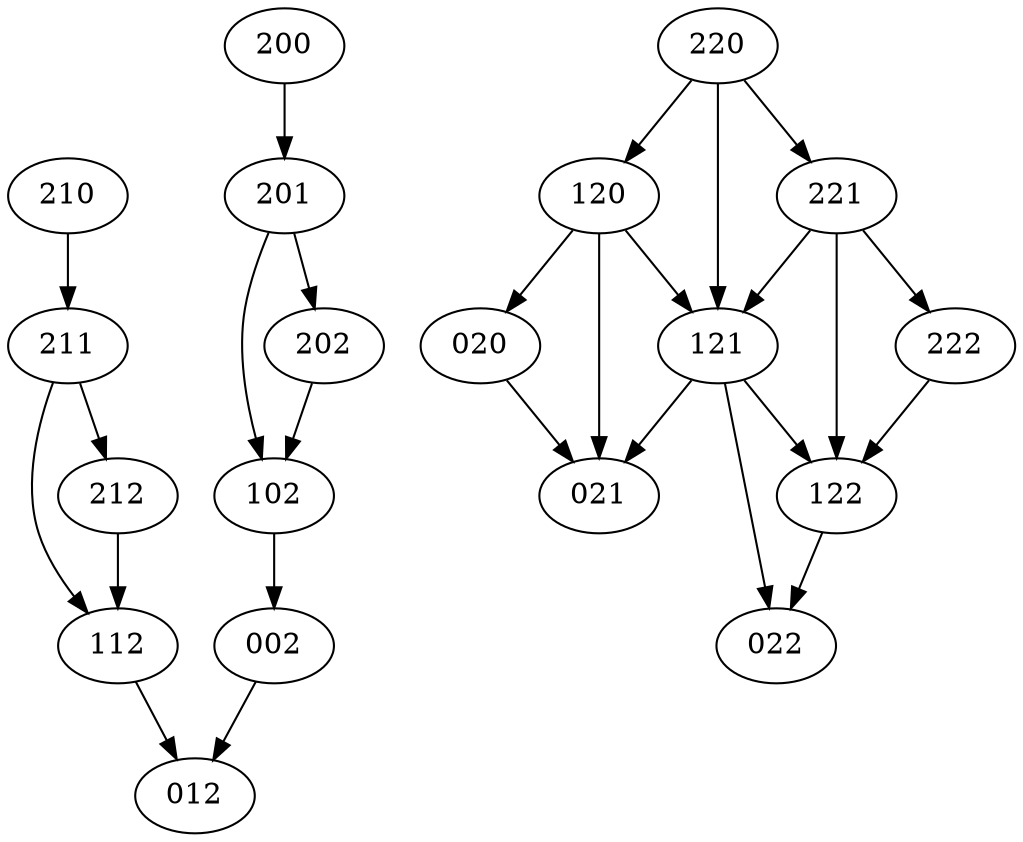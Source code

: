digraph G{

{node_1 [label="002"];
node_2 [label="012"];
node_3 [label="020"];
node_4 [label="021"];
node_5 [label="022"];
node_6 [label="102"];
node_7 [label="112"];
node_8 [label="120"];
node_9 [label="121"];
node_10 [label="122"];
node_11 [label="200"];
node_12 [label="201"];
node_13 [label="202"];
node_14 [label="210"];
node_15 [label="211"];
node_16 [label="212"];
node_17 [label="220"];
node_18 [label="221"];
node_19 [label="222"];
}
node_1->node_2[penwidth=1]
node_3->node_4[penwidth=1]
node_6->node_1[penwidth=1]
node_7->node_2[penwidth=1]
node_8->node_3[penwidth=1]
node_8->node_9[penwidth=1]
node_8->node_4[penwidth=1]
node_9->node_4[penwidth=1]
node_9->node_10[penwidth=1]
node_9->node_5[penwidth=1]
node_10->node_5[penwidth=1]
node_11->node_12[penwidth=1]
node_12->node_13[penwidth=1]
node_12->node_6[penwidth=1]
node_13->node_6[penwidth=1]
node_14->node_15[penwidth=1]
node_15->node_16[penwidth=1]
node_15->node_7[penwidth=1]
node_16->node_7[penwidth=1]
node_17->node_8[penwidth=1]
node_17->node_18[penwidth=1]
node_17->node_9[penwidth=1]
node_18->node_9[penwidth=1]
node_18->node_19[penwidth=1]
node_18->node_10[penwidth=1]
node_19->node_10[penwidth=1]
}
